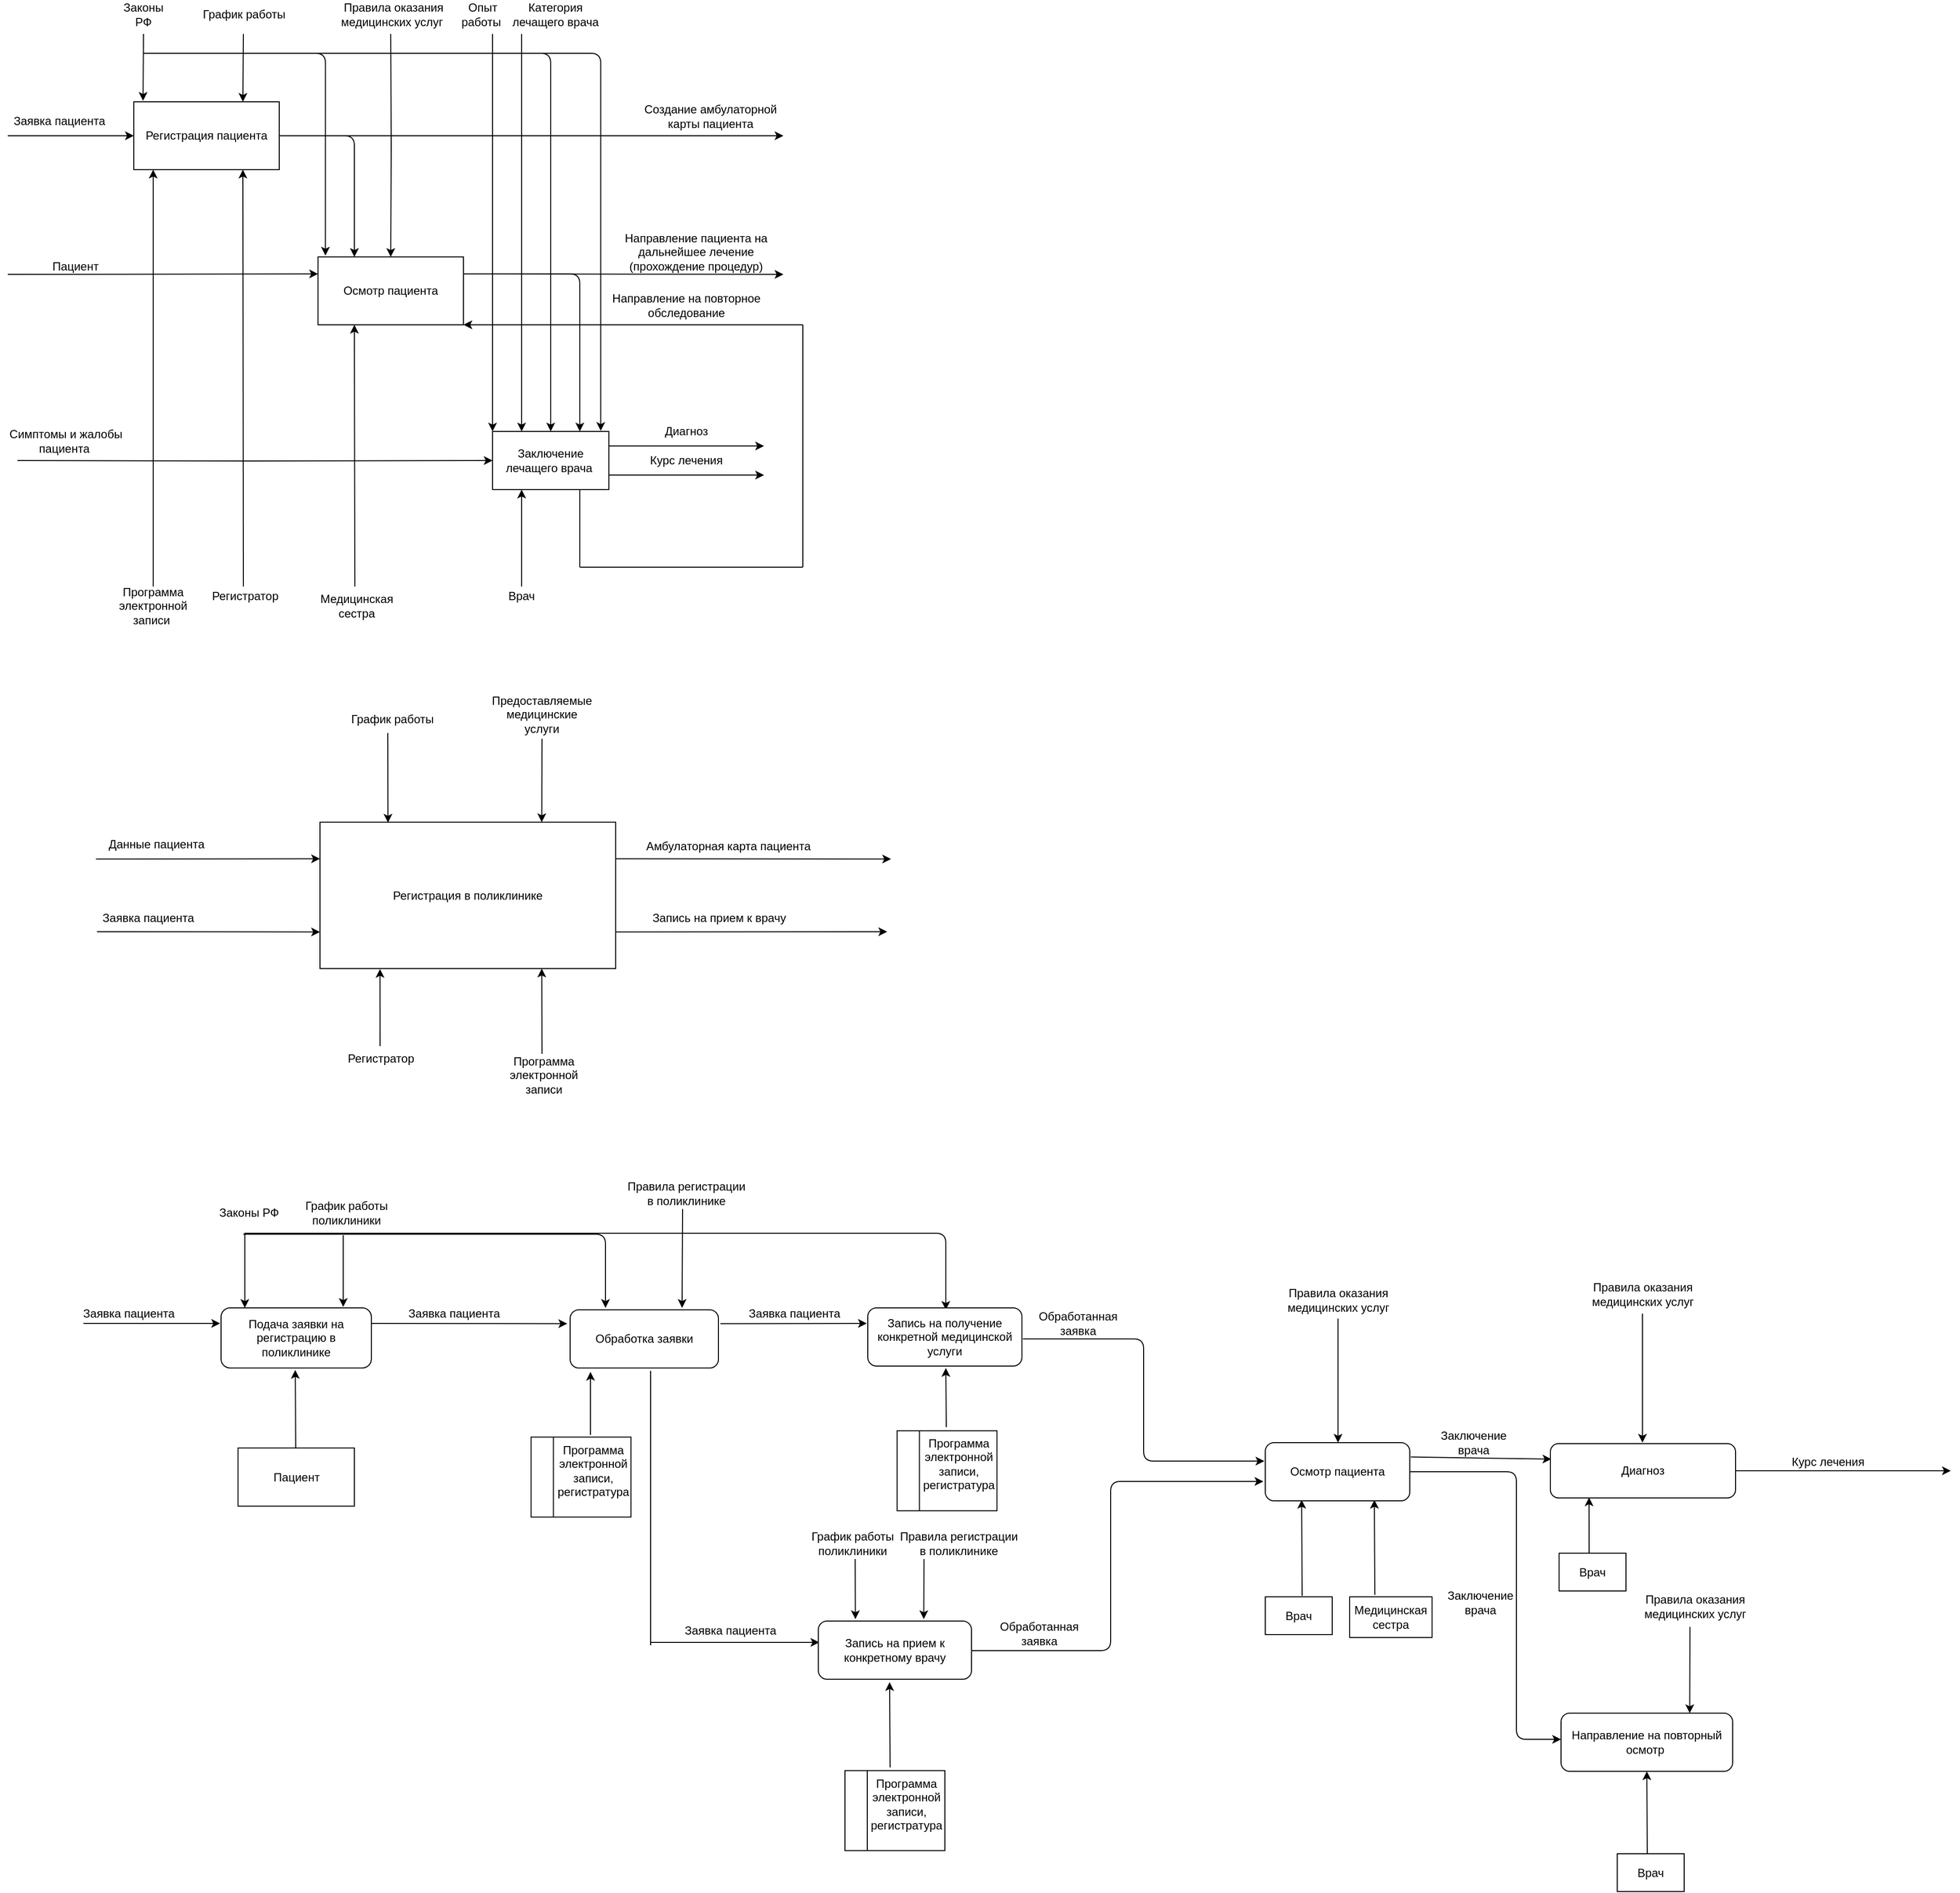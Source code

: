 <mxfile version="12.7.4" type="device"><diagram id="99GcXtYl5p33mzCGB4pM" name="Page-1"><mxGraphModel dx="1422" dy="718" grid="0" gridSize="10" guides="1" tooltips="1" connect="1" arrows="1" fold="1" page="1" pageScale="1" pageWidth="827" pageHeight="1169" math="0" shadow="0"><root><mxCell id="0"/><mxCell id="1" parent="0"/><mxCell id="1hKpY_Df6-XJAIS0jqeF-62" value="" style="edgeStyle=orthogonalEdgeStyle;rounded=0;orthogonalLoop=1;jettySize=auto;html=1;" edge="1" parent="1" target="1hKpY_Df6-XJAIS0jqeF-1"><mxGeometry relative="1" as="geometry"><mxPoint x="170" y="630" as="sourcePoint"/><Array as="points"><mxPoint x="170" y="240"/><mxPoint x="170" y="240"/></Array></mxGeometry></mxCell><mxCell id="1hKpY_Df6-XJAIS0jqeF-1" value="Регистрация пациента" style="rounded=0;whiteSpace=wrap;html=1;" vertex="1" parent="1"><mxGeometry x="150" y="130" width="150" height="70" as="geometry"/></mxCell><mxCell id="1hKpY_Df6-XJAIS0jqeF-6" value="Заявка пациента&amp;nbsp;" style="text;html=1;strokeColor=none;fillColor=none;align=center;verticalAlign=middle;whiteSpace=wrap;rounded=0;" vertex="1" parent="1"><mxGeometry x="20" y="140" width="110" height="20" as="geometry"/></mxCell><mxCell id="1hKpY_Df6-XJAIS0jqeF-9" value="" style="endArrow=classic;html=1;" edge="1" parent="1"><mxGeometry width="50" height="50" relative="1" as="geometry"><mxPoint x="160" y="60" as="sourcePoint"/><mxPoint x="159.5" y="129" as="targetPoint"/></mxGeometry></mxCell><mxCell id="1hKpY_Df6-XJAIS0jqeF-10" value="График работы&amp;nbsp;" style="text;html=1;strokeColor=none;fillColor=none;align=center;verticalAlign=middle;whiteSpace=wrap;rounded=0;" vertex="1" parent="1"><mxGeometry x="197.5" y="25" width="135" height="30" as="geometry"/></mxCell><mxCell id="1hKpY_Df6-XJAIS0jqeF-11" value="" style="endArrow=classic;html=1;entryX=0.75;entryY=1;entryDx=0;entryDy=0;" edge="1" parent="1" target="1hKpY_Df6-XJAIS0jqeF-1"><mxGeometry width="50" height="50" relative="1" as="geometry"><mxPoint x="263" y="630" as="sourcePoint"/><mxPoint x="250" y="240" as="targetPoint"/></mxGeometry></mxCell><mxCell id="1hKpY_Df6-XJAIS0jqeF-12" value="Регистратор" style="text;html=1;strokeColor=none;fillColor=none;align=center;verticalAlign=middle;whiteSpace=wrap;rounded=0;" vertex="1" parent="1"><mxGeometry x="245" y="630" width="40" height="20" as="geometry"/></mxCell><mxCell id="1hKpY_Df6-XJAIS0jqeF-15" value="" style="endArrow=classic;html=1;entryX=0;entryY=0.5;entryDx=0;entryDy=0;" edge="1" parent="1" target="1hKpY_Df6-XJAIS0jqeF-1"><mxGeometry width="50" height="50" relative="1" as="geometry"><mxPoint x="20" y="165" as="sourcePoint"/><mxPoint x="110" y="170" as="targetPoint"/></mxGeometry></mxCell><mxCell id="1hKpY_Df6-XJAIS0jqeF-65" value="" style="edgeStyle=orthogonalEdgeStyle;rounded=0;orthogonalLoop=1;jettySize=auto;html=1;" edge="1" parent="1" target="1hKpY_Df6-XJAIS0jqeF-16"><mxGeometry relative="1" as="geometry"><mxPoint x="415" y="60" as="sourcePoint"/></mxGeometry></mxCell><mxCell id="1hKpY_Df6-XJAIS0jqeF-16" value="Осмотр пациента" style="rounded=0;whiteSpace=wrap;html=1;" vertex="1" parent="1"><mxGeometry x="340" y="290" width="150" height="70" as="geometry"/></mxCell><mxCell id="1hKpY_Df6-XJAIS0jqeF-23" value="" style="endArrow=classic;html=1;exitX=1;exitY=0.5;exitDx=0;exitDy=0;" edge="1" parent="1" source="1hKpY_Df6-XJAIS0jqeF-1"><mxGeometry width="50" height="50" relative="1" as="geometry"><mxPoint x="380" y="200" as="sourcePoint"/><mxPoint x="820" y="165" as="targetPoint"/></mxGeometry></mxCell><mxCell id="1hKpY_Df6-XJAIS0jqeF-30" value="" style="edgeStyle=segmentEdgeStyle;endArrow=classic;html=1;exitX=1;exitY=0.5;exitDx=0;exitDy=0;entryX=0.25;entryY=0;entryDx=0;entryDy=0;" edge="1" parent="1" source="1hKpY_Df6-XJAIS0jqeF-1" target="1hKpY_Df6-XJAIS0jqeF-16"><mxGeometry width="50" height="50" relative="1" as="geometry"><mxPoint x="380" y="230" as="sourcePoint"/><mxPoint x="430" y="180" as="targetPoint"/></mxGeometry></mxCell><mxCell id="1hKpY_Df6-XJAIS0jqeF-33" value="" style="endArrow=classic;html=1;entryX=0;entryY=0.25;entryDx=0;entryDy=0;" edge="1" parent="1" target="1hKpY_Df6-XJAIS0jqeF-16"><mxGeometry width="50" height="50" relative="1" as="geometry"><mxPoint x="20" y="308" as="sourcePoint"/><mxPoint x="250" y="310" as="targetPoint"/></mxGeometry></mxCell><mxCell id="1hKpY_Df6-XJAIS0jqeF-34" value="Пациент" style="text;html=1;strokeColor=none;fillColor=none;align=center;verticalAlign=middle;whiteSpace=wrap;rounded=0;" vertex="1" parent="1"><mxGeometry x="30" y="290" width="120" height="20" as="geometry"/></mxCell><mxCell id="1hKpY_Df6-XJAIS0jqeF-38" style="edgeStyle=orthogonalEdgeStyle;rounded=0;orthogonalLoop=1;jettySize=auto;html=1;exitX=0.5;exitY=1;exitDx=0;exitDy=0;" edge="1" parent="1" source="1hKpY_Df6-XJAIS0jqeF-34" target="1hKpY_Df6-XJAIS0jqeF-34"><mxGeometry relative="1" as="geometry"/></mxCell><mxCell id="1hKpY_Df6-XJAIS0jqeF-39" value="" style="endArrow=classic;html=1;entryX=0.25;entryY=1;entryDx=0;entryDy=0;" edge="1" parent="1" target="1hKpY_Df6-XJAIS0jqeF-16"><mxGeometry width="50" height="50" relative="1" as="geometry"><mxPoint x="378" y="630" as="sourcePoint"/><mxPoint x="420" y="420" as="targetPoint"/></mxGeometry></mxCell><mxCell id="1hKpY_Df6-XJAIS0jqeF-40" value="Медицинская сестра" style="text;html=1;strokeColor=none;fillColor=none;align=center;verticalAlign=middle;whiteSpace=wrap;rounded=0;" vertex="1" parent="1"><mxGeometry x="360" y="640" width="40" height="20" as="geometry"/></mxCell><mxCell id="1hKpY_Df6-XJAIS0jqeF-41" value="Создание амбулаторной карты пациента" style="text;html=1;strokeColor=none;fillColor=none;align=center;verticalAlign=middle;whiteSpace=wrap;rounded=0;" vertex="1" parent="1"><mxGeometry x="675" y="130" width="140" height="30" as="geometry"/></mxCell><mxCell id="1hKpY_Df6-XJAIS0jqeF-42" value="" style="endArrow=classic;html=1;exitX=1;exitY=0.25;exitDx=0;exitDy=0;" edge="1" parent="1" source="1hKpY_Df6-XJAIS0jqeF-16"><mxGeometry width="50" height="50" relative="1" as="geometry"><mxPoint x="550" y="340" as="sourcePoint"/><mxPoint x="820" y="308" as="targetPoint"/></mxGeometry></mxCell><mxCell id="1hKpY_Df6-XJAIS0jqeF-44" value="Направление пациента на дальнейшее лечение (прохождение процедур)" style="text;html=1;strokeColor=none;fillColor=none;align=center;verticalAlign=middle;whiteSpace=wrap;rounded=0;" vertex="1" parent="1"><mxGeometry x="650" y="260" width="160" height="50" as="geometry"/></mxCell><mxCell id="1hKpY_Df6-XJAIS0jqeF-45" value="" style="edgeStyle=segmentEdgeStyle;endArrow=classic;html=1;exitX=1;exitY=0.25;exitDx=0;exitDy=0;entryX=0.75;entryY=0;entryDx=0;entryDy=0;" edge="1" parent="1" source="1hKpY_Df6-XJAIS0jqeF-16" target="1hKpY_Df6-XJAIS0jqeF-46"><mxGeometry width="50" height="50" relative="1" as="geometry"><mxPoint x="520" y="430" as="sourcePoint"/><mxPoint x="580" y="470" as="targetPoint"/></mxGeometry></mxCell><mxCell id="1hKpY_Df6-XJAIS0jqeF-52" value="" style="edgeStyle=orthogonalEdgeStyle;rounded=0;orthogonalLoop=1;jettySize=auto;html=1;" edge="1" parent="1" target="1hKpY_Df6-XJAIS0jqeF-46"><mxGeometry relative="1" as="geometry"><mxPoint x="30" y="500" as="sourcePoint"/></mxGeometry></mxCell><mxCell id="1hKpY_Df6-XJAIS0jqeF-46" value="Заключение лечащего врача&amp;nbsp;" style="rounded=0;whiteSpace=wrap;html=1;" vertex="1" parent="1"><mxGeometry x="520" y="470" width="120" height="60" as="geometry"/></mxCell><mxCell id="1hKpY_Df6-XJAIS0jqeF-47" value="" style="endArrow=classic;html=1;exitX=1;exitY=0.25;exitDx=0;exitDy=0;" edge="1" parent="1" source="1hKpY_Df6-XJAIS0jqeF-46"><mxGeometry width="50" height="50" relative="1" as="geometry"><mxPoint x="680" y="510" as="sourcePoint"/><mxPoint x="800" y="485" as="targetPoint"/></mxGeometry></mxCell><mxCell id="1hKpY_Df6-XJAIS0jqeF-48" value="Диагноз" style="text;html=1;strokeColor=none;fillColor=none;align=center;verticalAlign=middle;whiteSpace=wrap;rounded=0;" vertex="1" parent="1"><mxGeometry x="640" y="460" width="160" height="20" as="geometry"/></mxCell><mxCell id="1hKpY_Df6-XJAIS0jqeF-54" value="Симптомы и жалобы пациента&amp;nbsp;" style="text;html=1;strokeColor=none;fillColor=none;align=center;verticalAlign=middle;whiteSpace=wrap;rounded=0;" vertex="1" parent="1"><mxGeometry x="20" y="470" width="120" height="20" as="geometry"/></mxCell><mxCell id="1hKpY_Df6-XJAIS0jqeF-55" value="" style="endArrow=classic;html=1;entryX=0.25;entryY=1;entryDx=0;entryDy=0;" edge="1" parent="1" target="1hKpY_Df6-XJAIS0jqeF-46"><mxGeometry width="50" height="50" relative="1" as="geometry"><mxPoint x="550" y="630" as="sourcePoint"/><mxPoint x="550" y="580" as="targetPoint"/></mxGeometry></mxCell><mxCell id="1hKpY_Df6-XJAIS0jqeF-56" value="Врач" style="text;html=1;strokeColor=none;fillColor=none;align=center;verticalAlign=middle;whiteSpace=wrap;rounded=0;" vertex="1" parent="1"><mxGeometry x="530" y="630" width="40" height="20" as="geometry"/></mxCell><mxCell id="1hKpY_Df6-XJAIS0jqeF-57" style="edgeStyle=orthogonalEdgeStyle;rounded=0;orthogonalLoop=1;jettySize=auto;html=1;exitX=0.5;exitY=1;exitDx=0;exitDy=0;" edge="1" parent="1" source="1hKpY_Df6-XJAIS0jqeF-56" target="1hKpY_Df6-XJAIS0jqeF-56"><mxGeometry relative="1" as="geometry"/></mxCell><mxCell id="1hKpY_Df6-XJAIS0jqeF-59" value="" style="endArrow=classic;html=1;exitX=1;exitY=0.75;exitDx=0;exitDy=0;" edge="1" parent="1" source="1hKpY_Df6-XJAIS0jqeF-46"><mxGeometry width="50" height="50" relative="1" as="geometry"><mxPoint x="690" y="560" as="sourcePoint"/><mxPoint x="800" y="515" as="targetPoint"/></mxGeometry></mxCell><mxCell id="1hKpY_Df6-XJAIS0jqeF-60" value="Курс лечения" style="text;html=1;strokeColor=none;fillColor=none;align=center;verticalAlign=middle;whiteSpace=wrap;rounded=0;" vertex="1" parent="1"><mxGeometry x="675" y="490" width="90" height="20" as="geometry"/></mxCell><mxCell id="1hKpY_Df6-XJAIS0jqeF-63" value="Программа электронной записи&amp;nbsp;" style="text;html=1;strokeColor=none;fillColor=none;align=center;verticalAlign=middle;whiteSpace=wrap;rounded=0;" vertex="1" parent="1"><mxGeometry x="150" y="640" width="40" height="20" as="geometry"/></mxCell><mxCell id="1hKpY_Df6-XJAIS0jqeF-66" value="" style="edgeStyle=segmentEdgeStyle;endArrow=classic;html=1;entryX=0.051;entryY=-0.02;entryDx=0;entryDy=0;entryPerimeter=0;" edge="1" parent="1" target="1hKpY_Df6-XJAIS0jqeF-16"><mxGeometry width="50" height="50" relative="1" as="geometry"><mxPoint x="280" y="80" as="sourcePoint"/><mxPoint x="352" y="288" as="targetPoint"/></mxGeometry></mxCell><mxCell id="1hKpY_Df6-XJAIS0jqeF-69" value="Законы РФ" style="text;html=1;strokeColor=none;fillColor=none;align=center;verticalAlign=middle;whiteSpace=wrap;rounded=0;" vertex="1" parent="1"><mxGeometry x="140" y="30" width="40" height="20" as="geometry"/></mxCell><mxCell id="1hKpY_Df6-XJAIS0jqeF-75" value="" style="endArrow=none;html=1;exitX=0.75;exitY=1;exitDx=0;exitDy=0;" edge="1" parent="1" source="1hKpY_Df6-XJAIS0jqeF-46"><mxGeometry width="50" height="50" relative="1" as="geometry"><mxPoint x="680" y="670" as="sourcePoint"/><mxPoint x="610" y="610" as="targetPoint"/></mxGeometry></mxCell><mxCell id="1hKpY_Df6-XJAIS0jqeF-76" value="" style="endArrow=none;html=1;" edge="1" parent="1"><mxGeometry width="50" height="50" relative="1" as="geometry"><mxPoint x="610" y="610" as="sourcePoint"/><mxPoint x="840" y="610" as="targetPoint"/></mxGeometry></mxCell><mxCell id="1hKpY_Df6-XJAIS0jqeF-77" value="" style="endArrow=none;html=1;" edge="1" parent="1"><mxGeometry width="50" height="50" relative="1" as="geometry"><mxPoint x="840" y="610" as="sourcePoint"/><mxPoint x="840" y="360" as="targetPoint"/></mxGeometry></mxCell><mxCell id="1hKpY_Df6-XJAIS0jqeF-78" value="" style="endArrow=classic;html=1;entryX=1;entryY=1;entryDx=0;entryDy=0;" edge="1" parent="1" target="1hKpY_Df6-XJAIS0jqeF-16"><mxGeometry width="50" height="50" relative="1" as="geometry"><mxPoint x="840" y="360" as="sourcePoint"/><mxPoint x="580" y="350" as="targetPoint"/></mxGeometry></mxCell><mxCell id="1hKpY_Df6-XJAIS0jqeF-79" value="Направление на повторное обследование&lt;br&gt;" style="text;html=1;strokeColor=none;fillColor=none;align=center;verticalAlign=middle;whiteSpace=wrap;rounded=0;" vertex="1" parent="1"><mxGeometry x="630" y="330" width="180" height="20" as="geometry"/></mxCell><mxCell id="1hKpY_Df6-XJAIS0jqeF-80" value="" style="edgeStyle=segmentEdgeStyle;endArrow=classic;html=1;entryX=0.93;entryY=-0.01;entryDx=0;entryDy=0;entryPerimeter=0;" edge="1" parent="1" target="1hKpY_Df6-XJAIS0jqeF-46"><mxGeometry width="50" height="50" relative="1" as="geometry"><mxPoint x="240" y="80" as="sourcePoint"/><mxPoint x="560" y="80" as="targetPoint"/></mxGeometry></mxCell><mxCell id="1hKpY_Df6-XJAIS0jqeF-81" value="" style="edgeStyle=segmentEdgeStyle;endArrow=classic;html=1;entryX=0.5;entryY=0;entryDx=0;entryDy=0;" edge="1" parent="1" target="1hKpY_Df6-XJAIS0jqeF-46"><mxGeometry width="50" height="50" relative="1" as="geometry"><mxPoint x="160" y="80" as="sourcePoint"/><mxPoint x="320" y="70" as="targetPoint"/></mxGeometry></mxCell><mxCell id="1hKpY_Df6-XJAIS0jqeF-82" value="" style="endArrow=classic;html=1;entryX=0.75;entryY=0;entryDx=0;entryDy=0;" edge="1" parent="1" target="1hKpY_Df6-XJAIS0jqeF-1"><mxGeometry width="50" height="50" relative="1" as="geometry"><mxPoint x="263" y="60" as="sourcePoint"/><mxPoint x="270" y="70" as="targetPoint"/></mxGeometry></mxCell><mxCell id="1hKpY_Df6-XJAIS0jqeF-83" value="Правила оказания медицинских услуг&amp;nbsp;" style="text;html=1;strokeColor=none;fillColor=none;align=center;verticalAlign=middle;whiteSpace=wrap;rounded=0;" vertex="1" parent="1"><mxGeometry x="340" y="30" width="156" height="20" as="geometry"/></mxCell><mxCell id="1hKpY_Df6-XJAIS0jqeF-84" value="" style="endArrow=classic;html=1;entryX=0;entryY=0;entryDx=0;entryDy=0;" edge="1" parent="1" target="1hKpY_Df6-XJAIS0jqeF-46"><mxGeometry width="50" height="50" relative="1" as="geometry"><mxPoint x="520" y="60" as="sourcePoint"/><mxPoint x="550" y="230" as="targetPoint"/></mxGeometry></mxCell><mxCell id="1hKpY_Df6-XJAIS0jqeF-85" value="Опыт работы&amp;nbsp;" style="text;html=1;strokeColor=none;fillColor=none;align=center;verticalAlign=middle;whiteSpace=wrap;rounded=0;" vertex="1" parent="1"><mxGeometry x="490" y="30" width="40" height="20" as="geometry"/></mxCell><mxCell id="1hKpY_Df6-XJAIS0jqeF-86" value="" style="endArrow=classic;html=1;entryX=0.25;entryY=0;entryDx=0;entryDy=0;" edge="1" parent="1" target="1hKpY_Df6-XJAIS0jqeF-46"><mxGeometry width="50" height="50" relative="1" as="geometry"><mxPoint x="550" y="60" as="sourcePoint"/><mxPoint x="590" y="130" as="targetPoint"/></mxGeometry></mxCell><mxCell id="1hKpY_Df6-XJAIS0jqeF-87" value="Категория лечащего врача" style="text;html=1;strokeColor=none;fillColor=none;align=center;verticalAlign=middle;whiteSpace=wrap;rounded=0;" vertex="1" parent="1"><mxGeometry x="530" y="30" width="110" height="20" as="geometry"/></mxCell><mxCell id="1hKpY_Df6-XJAIS0jqeF-88" value="Регистрация в поликлинике" style="rounded=0;whiteSpace=wrap;html=1;" vertex="1" parent="1"><mxGeometry x="342" y="873" width="305" height="151" as="geometry"/></mxCell><mxCell id="1hKpY_Df6-XJAIS0jqeF-89" value="" style="endArrow=classic;html=1;entryX=0;entryY=0.25;entryDx=0;entryDy=0;" edge="1" parent="1" target="1hKpY_Df6-XJAIS0jqeF-88"><mxGeometry width="50" height="50" relative="1" as="geometry"><mxPoint x="111" y="911" as="sourcePoint"/><mxPoint x="223" y="888" as="targetPoint"/></mxGeometry></mxCell><mxCell id="1hKpY_Df6-XJAIS0jqeF-90" value="Данные пациента" style="text;html=1;strokeColor=none;fillColor=none;align=center;verticalAlign=middle;whiteSpace=wrap;rounded=0;" vertex="1" parent="1"><mxGeometry x="118" y="886" width="111" height="20" as="geometry"/></mxCell><mxCell id="1hKpY_Df6-XJAIS0jqeF-91" value="" style="endArrow=classic;html=1;entryX=0;entryY=0.75;entryDx=0;entryDy=0;" edge="1" parent="1" target="1hKpY_Df6-XJAIS0jqeF-88"><mxGeometry width="50" height="50" relative="1" as="geometry"><mxPoint x="112" y="986" as="sourcePoint"/><mxPoint x="269" y="992" as="targetPoint"/></mxGeometry></mxCell><mxCell id="1hKpY_Df6-XJAIS0jqeF-92" value="Заявка пациента" style="text;html=1;strokeColor=none;fillColor=none;align=center;verticalAlign=middle;whiteSpace=wrap;rounded=0;" vertex="1" parent="1"><mxGeometry x="109" y="962" width="112" height="20" as="geometry"/></mxCell><mxCell id="1hKpY_Df6-XJAIS0jqeF-93" value="" style="endArrow=classic;html=1;entryX=0.203;entryY=1.003;entryDx=0;entryDy=0;entryPerimeter=0;" edge="1" parent="1" target="1hKpY_Df6-XJAIS0jqeF-88"><mxGeometry width="50" height="50" relative="1" as="geometry"><mxPoint x="404" y="1104" as="sourcePoint"/><mxPoint x="419" y="1054" as="targetPoint"/></mxGeometry></mxCell><mxCell id="1hKpY_Df6-XJAIS0jqeF-94" value="Регистратор" style="text;html=1;strokeColor=none;fillColor=none;align=center;verticalAlign=middle;whiteSpace=wrap;rounded=0;" vertex="1" parent="1"><mxGeometry x="385" y="1107" width="40" height="20" as="geometry"/></mxCell><mxCell id="1hKpY_Df6-XJAIS0jqeF-95" value="" style="endArrow=classic;html=1;entryX=0.75;entryY=1;entryDx=0;entryDy=0;" edge="1" parent="1" target="1hKpY_Df6-XJAIS0jqeF-88"><mxGeometry width="50" height="50" relative="1" as="geometry"><mxPoint x="571" y="1112" as="sourcePoint"/><mxPoint x="581" y="1090" as="targetPoint"/></mxGeometry></mxCell><mxCell id="1hKpY_Df6-XJAIS0jqeF-96" value="Программа электронной записи" style="text;html=1;strokeColor=none;fillColor=none;align=center;verticalAlign=middle;whiteSpace=wrap;rounded=0;" vertex="1" parent="1"><mxGeometry x="553" y="1124" width="40" height="20" as="geometry"/></mxCell><mxCell id="1hKpY_Df6-XJAIS0jqeF-97" value="" style="endArrow=classic;html=1;entryX=0.23;entryY=0.003;entryDx=0;entryDy=0;entryPerimeter=0;" edge="1" parent="1" target="1hKpY_Df6-XJAIS0jqeF-88"><mxGeometry width="50" height="50" relative="1" as="geometry"><mxPoint x="412" y="781" as="sourcePoint"/><mxPoint x="448" y="747" as="targetPoint"/></mxGeometry></mxCell><mxCell id="1hKpY_Df6-XJAIS0jqeF-99" value="График работы&amp;nbsp;" style="text;html=1;strokeColor=none;fillColor=none;align=center;verticalAlign=middle;whiteSpace=wrap;rounded=0;" vertex="1" parent="1"><mxGeometry x="350.5" y="752" width="135" height="30" as="geometry"/></mxCell><mxCell id="1hKpY_Df6-XJAIS0jqeF-100" value="" style="endArrow=classic;html=1;entryX=0.75;entryY=0;entryDx=0;entryDy=0;" edge="1" parent="1" target="1hKpY_Df6-XJAIS0jqeF-88"><mxGeometry width="50" height="50" relative="1" as="geometry"><mxPoint x="571" y="787" as="sourcePoint"/><mxPoint x="604" y="783" as="targetPoint"/></mxGeometry></mxCell><mxCell id="1hKpY_Df6-XJAIS0jqeF-101" value="Предоставляемые медицинские услуги" style="text;html=1;strokeColor=none;fillColor=none;align=center;verticalAlign=middle;whiteSpace=wrap;rounded=0;" vertex="1" parent="1"><mxGeometry x="551" y="752" width="40" height="20" as="geometry"/></mxCell><mxCell id="1hKpY_Df6-XJAIS0jqeF-104" value="" style="endArrow=classic;html=1;exitX=1;exitY=0.25;exitDx=0;exitDy=0;" edge="1" parent="1" source="1hKpY_Df6-XJAIS0jqeF-88"><mxGeometry width="50" height="50" relative="1" as="geometry"><mxPoint x="789" y="900" as="sourcePoint"/><mxPoint x="931" y="911" as="targetPoint"/></mxGeometry></mxCell><mxCell id="1hKpY_Df6-XJAIS0jqeF-105" value="Амбулаторная карта пациента&amp;nbsp;" style="text;html=1;strokeColor=none;fillColor=none;align=center;verticalAlign=middle;whiteSpace=wrap;rounded=0;" vertex="1" parent="1"><mxGeometry x="659" y="888" width="212" height="20" as="geometry"/></mxCell><mxCell id="1hKpY_Df6-XJAIS0jqeF-106" value="" style="endArrow=classic;html=1;exitX=1;exitY=0.75;exitDx=0;exitDy=0;" edge="1" parent="1" source="1hKpY_Df6-XJAIS0jqeF-88"><mxGeometry width="50" height="50" relative="1" as="geometry"><mxPoint x="761" y="985" as="sourcePoint"/><mxPoint x="927" y="986" as="targetPoint"/></mxGeometry></mxCell><mxCell id="1hKpY_Df6-XJAIS0jqeF-107" value="Запись на прием к врачу&amp;nbsp;" style="text;html=1;strokeColor=none;fillColor=none;align=center;verticalAlign=middle;whiteSpace=wrap;rounded=0;" vertex="1" parent="1"><mxGeometry x="644" y="962" width="223" height="20" as="geometry"/></mxCell><mxCell id="1hKpY_Df6-XJAIS0jqeF-110" value="" style="endArrow=classic;html=1;entryX=0;entryY=0.25;entryDx=0;entryDy=0;" edge="1" parent="1"><mxGeometry width="50" height="50" relative="1" as="geometry"><mxPoint x="98" y="1390" as="sourcePoint"/><mxPoint x="239" y="1390" as="targetPoint"/></mxGeometry></mxCell><mxCell id="1hKpY_Df6-XJAIS0jqeF-111" value="Заявка пациента" style="text;html=1;strokeColor=none;fillColor=none;align=center;verticalAlign=middle;whiteSpace=wrap;rounded=0;" vertex="1" parent="1"><mxGeometry x="95" y="1370" width="100" height="20" as="geometry"/></mxCell><mxCell id="1hKpY_Df6-XJAIS0jqeF-112" value="" style="endArrow=classic;html=1;entryX=0.5;entryY=1;entryDx=0;entryDy=0;" edge="1" parent="1"><mxGeometry width="50" height="50" relative="1" as="geometry"><mxPoint x="317" y="1522" as="sourcePoint"/><mxPoint x="316.5" y="1438" as="targetPoint"/></mxGeometry></mxCell><mxCell id="1hKpY_Df6-XJAIS0jqeF-114" value="" style="endArrow=classic;html=1;" edge="1" parent="1"><mxGeometry width="50" height="50" relative="1" as="geometry"><mxPoint x="264.5" y="1298" as="sourcePoint"/><mxPoint x="264.5" y="1374" as="targetPoint"/></mxGeometry></mxCell><mxCell id="1hKpY_Df6-XJAIS0jqeF-115" value="Законы РФ" style="text;html=1;strokeColor=none;fillColor=none;align=center;verticalAlign=middle;whiteSpace=wrap;rounded=0;" vertex="1" parent="1"><mxGeometry x="235" y="1266" width="68" height="20" as="geometry"/></mxCell><mxCell id="1hKpY_Df6-XJAIS0jqeF-116" value="" style="endArrow=classic;html=1;" edge="1" parent="1"><mxGeometry width="50" height="50" relative="1" as="geometry"><mxPoint x="366" y="1299" as="sourcePoint"/><mxPoint x="366" y="1373" as="targetPoint"/></mxGeometry></mxCell><mxCell id="1hKpY_Df6-XJAIS0jqeF-117" value="График работы поликлиники" style="text;html=1;strokeColor=none;fillColor=none;align=center;verticalAlign=middle;whiteSpace=wrap;rounded=0;" vertex="1" parent="1"><mxGeometry x="308" y="1266" width="123" height="20" as="geometry"/></mxCell><mxCell id="1hKpY_Df6-XJAIS0jqeF-120" value="" style="endArrow=classic;html=1;entryX=0;entryY=0.25;entryDx=0;entryDy=0;exitX=1;exitY=0.25;exitDx=0;exitDy=0;" edge="1" parent="1"><mxGeometry width="50" height="50" relative="1" as="geometry"><mxPoint x="394" y="1390" as="sourcePoint"/><mxPoint x="597" y="1390.25" as="targetPoint"/></mxGeometry></mxCell><mxCell id="1hKpY_Df6-XJAIS0jqeF-122" value="" style="edgeStyle=segmentEdgeStyle;endArrow=classic;html=1;entryX=0.25;entryY=0;entryDx=0;entryDy=0;" edge="1" parent="1"><mxGeometry width="50" height="50" relative="1" as="geometry"><mxPoint x="263" y="1298" as="sourcePoint"/><mxPoint x="636.5" y="1374" as="targetPoint"/></mxGeometry></mxCell><mxCell id="1hKpY_Df6-XJAIS0jqeF-127" value="" style="endArrow=classic;html=1;entryX=0.75;entryY=0;entryDx=0;entryDy=0;" edge="1" parent="1"><mxGeometry width="50" height="50" relative="1" as="geometry"><mxPoint x="716" y="1272" as="sourcePoint"/><mxPoint x="715.5" y="1374" as="targetPoint"/></mxGeometry></mxCell><mxCell id="1hKpY_Df6-XJAIS0jqeF-128" value="Правила регистрации в поликлинике" style="text;html=1;strokeColor=none;fillColor=none;align=center;verticalAlign=middle;whiteSpace=wrap;rounded=0;" vertex="1" parent="1"><mxGeometry x="657" y="1246" width="126" height="20" as="geometry"/></mxCell><mxCell id="1hKpY_Df6-XJAIS0jqeF-129" value="Заявка пациента" style="text;html=1;strokeColor=none;fillColor=none;align=center;verticalAlign=middle;whiteSpace=wrap;rounded=0;" vertex="1" parent="1"><mxGeometry x="414" y="1370" width="133" height="20" as="geometry"/></mxCell><mxCell id="1hKpY_Df6-XJAIS0jqeF-130" value="" style="endArrow=classic;html=1;exitX=1;exitY=0.25;exitDx=0;exitDy=0;" edge="1" parent="1"><mxGeometry width="50" height="50" relative="1" as="geometry"><mxPoint x="755" y="1390.25" as="sourcePoint"/><mxPoint x="906" y="1390" as="targetPoint"/></mxGeometry></mxCell><mxCell id="1hKpY_Df6-XJAIS0jqeF-131" value="Заявка пациента" style="text;html=1;strokeColor=none;fillColor=none;align=center;verticalAlign=middle;whiteSpace=wrap;rounded=0;" vertex="1" parent="1"><mxGeometry x="765" y="1370" width="133" height="20" as="geometry"/></mxCell><mxCell id="1hKpY_Df6-XJAIS0jqeF-138" value="" style="endArrow=classic;html=1;entryX=0.5;entryY=1;entryDx=0;entryDy=0;" edge="1" parent="1"><mxGeometry width="50" height="50" relative="1" as="geometry"><mxPoint x="988" y="1497" as="sourcePoint"/><mxPoint x="987.5" y="1436" as="targetPoint"/></mxGeometry></mxCell><mxCell id="1hKpY_Df6-XJAIS0jqeF-143" value="" style="endArrow=classic;html=1;entryX=0.152;entryY=1.015;entryDx=0;entryDy=0;entryPerimeter=0;" edge="1" parent="1"><mxGeometry width="50" height="50" relative="1" as="geometry"><mxPoint x="621" y="1505" as="sourcePoint"/><mxPoint x="621.016" y="1439.975" as="targetPoint"/></mxGeometry></mxCell><mxCell id="1hKpY_Df6-XJAIS0jqeF-145" value="" style="edgeStyle=segmentEdgeStyle;endArrow=classic;html=1;entryX=0.5;entryY=0;entryDx=0;entryDy=0;" edge="1" parent="1"><mxGeometry width="50" height="50" relative="1" as="geometry"><mxPoint x="264" y="1297" as="sourcePoint"/><mxPoint x="987.5" y="1376" as="targetPoint"/></mxGeometry></mxCell><mxCell id="1hKpY_Df6-XJAIS0jqeF-147" value="Заявка пациента" style="text;html=1;strokeColor=none;fillColor=none;align=center;verticalAlign=middle;whiteSpace=wrap;rounded=0;" vertex="1" parent="1"><mxGeometry x="698.5" y="1697" width="133" height="20" as="geometry"/></mxCell><mxCell id="1hKpY_Df6-XJAIS0jqeF-148" value="" style="endArrow=classic;html=1;entryX=0.5;entryY=1;entryDx=0;entryDy=0;" edge="1" parent="1"><mxGeometry width="50" height="50" relative="1" as="geometry"><mxPoint x="930" y="1848" as="sourcePoint"/><mxPoint x="929.5" y="1760" as="targetPoint"/></mxGeometry></mxCell><mxCell id="1hKpY_Df6-XJAIS0jqeF-156" value="" style="endArrow=classic;html=1;entryX=0.25;entryY=0;entryDx=0;entryDy=0;" edge="1" parent="1"><mxGeometry width="50" height="50" relative="1" as="geometry"><mxPoint x="894" y="1633" as="sourcePoint"/><mxPoint x="894.25" y="1695" as="targetPoint"/></mxGeometry></mxCell><mxCell id="1hKpY_Df6-XJAIS0jqeF-163" value="" style="endArrow=none;html=1;" edge="1" parent="1"><mxGeometry width="50" height="50" relative="1" as="geometry"><mxPoint x="683" y="1439" as="sourcePoint"/><mxPoint x="683" y="1722" as="targetPoint"/></mxGeometry></mxCell><mxCell id="1hKpY_Df6-XJAIS0jqeF-168" value="" style="endArrow=classic;html=1;" edge="1" parent="1"><mxGeometry width="50" height="50" relative="1" as="geometry"><mxPoint x="683" y="1719" as="sourcePoint"/><mxPoint x="857" y="1719" as="targetPoint"/></mxGeometry></mxCell><mxCell id="1hKpY_Df6-XJAIS0jqeF-172" value="График работы поликлиники" style="text;html=1;strokeColor=none;fillColor=none;align=center;verticalAlign=middle;whiteSpace=wrap;rounded=0;" vertex="1" parent="1"><mxGeometry x="830" y="1607" width="123" height="20" as="geometry"/></mxCell><mxCell id="1hKpY_Df6-XJAIS0jqeF-173" value="" style="endArrow=classic;html=1;entryX=0.75;entryY=0;entryDx=0;entryDy=0;" edge="1" parent="1"><mxGeometry width="50" height="50" relative="1" as="geometry"><mxPoint x="965" y="1633" as="sourcePoint"/><mxPoint x="964.75" y="1695" as="targetPoint"/></mxGeometry></mxCell><mxCell id="1hKpY_Df6-XJAIS0jqeF-176" value="Правила регистрации в поликлинике" style="text;html=1;strokeColor=none;fillColor=none;align=center;verticalAlign=middle;whiteSpace=wrap;rounded=0;" vertex="1" parent="1"><mxGeometry x="938" y="1607" width="126" height="20" as="geometry"/></mxCell><mxCell id="1hKpY_Df6-XJAIS0jqeF-183" value="" style="edgeStyle=elbowEdgeStyle;elbow=horizontal;endArrow=classic;html=1;exitX=1;exitY=0.5;exitDx=0;exitDy=0;" edge="1" parent="1"><mxGeometry width="50" height="50" relative="1" as="geometry"><mxPoint x="1000" y="1727.5" as="sourcePoint"/><mxPoint x="1315" y="1553" as="targetPoint"/></mxGeometry></mxCell><mxCell id="1hKpY_Df6-XJAIS0jqeF-184" value="" style="edgeStyle=elbowEdgeStyle;elbow=horizontal;endArrow=classic;html=1;exitX=1;exitY=0.5;exitDx=0;exitDy=0;" edge="1" parent="1"><mxGeometry width="50" height="50" relative="1" as="geometry"><mxPoint x="1067" y="1406" as="sourcePoint"/><mxPoint x="1316" y="1532" as="targetPoint"/></mxGeometry></mxCell><mxCell id="1hKpY_Df6-XJAIS0jqeF-185" value="Обработанная заявка" style="text;html=1;strokeColor=none;fillColor=none;align=center;verticalAlign=middle;whiteSpace=wrap;rounded=0;" vertex="1" parent="1"><mxGeometry x="1104" y="1380" width="40" height="20" as="geometry"/></mxCell><mxCell id="1hKpY_Df6-XJAIS0jqeF-186" value="Обработанная заявка" style="text;html=1;strokeColor=none;fillColor=none;align=center;verticalAlign=middle;whiteSpace=wrap;rounded=0;" vertex="1" parent="1"><mxGeometry x="1064" y="1700" width="40" height="20" as="geometry"/></mxCell><mxCell id="1hKpY_Df6-XJAIS0jqeF-190" value="" style="endArrow=classic;html=1;entryX=0.25;entryY=1;entryDx=0;entryDy=0;" edge="1" parent="1"><mxGeometry width="50" height="50" relative="1" as="geometry"><mxPoint x="1355" y="1671" as="sourcePoint"/><mxPoint x="1354.5" y="1572" as="targetPoint"/></mxGeometry></mxCell><mxCell id="1hKpY_Df6-XJAIS0jqeF-191" value="" style="endArrow=classic;html=1;entryX=0.75;entryY=1;entryDx=0;entryDy=0;" edge="1" parent="1"><mxGeometry width="50" height="50" relative="1" as="geometry"><mxPoint x="1430" y="1670" as="sourcePoint"/><mxPoint x="1429.5" y="1572" as="targetPoint"/></mxGeometry></mxCell><mxCell id="1hKpY_Df6-XJAIS0jqeF-194" value="" style="endArrow=classic;html=1;" edge="1" parent="1"><mxGeometry width="50" height="50" relative="1" as="geometry"><mxPoint x="1392" y="1385" as="sourcePoint"/><mxPoint x="1392" y="1513" as="targetPoint"/></mxGeometry></mxCell><mxCell id="1hKpY_Df6-XJAIS0jqeF-195" value="Правила оказания медицинских услуг&lt;br&gt;" style="text;html=1;strokeColor=none;fillColor=none;align=center;verticalAlign=middle;whiteSpace=wrap;rounded=0;" vertex="1" parent="1"><mxGeometry x="1320.5" y="1356" width="143" height="20" as="geometry"/></mxCell><mxCell id="1hKpY_Df6-XJAIS0jqeF-196" value="" style="endArrow=classic;html=1;exitX=1;exitY=0.25;exitDx=0;exitDy=0;entryX=0;entryY=0.25;entryDx=0;entryDy=0;" edge="1" parent="1"><mxGeometry width="50" height="50" relative="1" as="geometry"><mxPoint x="1467" y="1527.75" as="sourcePoint"/><mxPoint x="1612" y="1530" as="targetPoint"/></mxGeometry></mxCell><mxCell id="1hKpY_Df6-XJAIS0jqeF-198" value="" style="edgeStyle=elbowEdgeStyle;elbow=horizontal;endArrow=classic;html=1;" edge="1" parent="1" source="1hKpY_Df6-XJAIS0jqeF-213"><mxGeometry width="50" height="50" relative="1" as="geometry"><mxPoint x="1467" y="1557.25" as="sourcePoint"/><mxPoint x="1622" y="1819" as="targetPoint"/><Array as="points"><mxPoint x="1576" y="1646"/></Array></mxGeometry></mxCell><mxCell id="1hKpY_Df6-XJAIS0jqeF-199" value="Заключение врача" style="text;html=1;strokeColor=none;fillColor=none;align=center;verticalAlign=middle;whiteSpace=wrap;rounded=0;" vertex="1" parent="1"><mxGeometry x="1480" y="1503" width="104" height="20" as="geometry"/></mxCell><mxCell id="1hKpY_Df6-XJAIS0jqeF-200" value="" style="endArrow=classic;html=1;entryX=0.5;entryY=0;entryDx=0;entryDy=0;" edge="1" parent="1"><mxGeometry width="50" height="50" relative="1" as="geometry"><mxPoint x="1706" y="1380" as="sourcePoint"/><mxPoint x="1706" y="1513" as="targetPoint"/></mxGeometry></mxCell><mxCell id="1hKpY_Df6-XJAIS0jqeF-202" value="Правила оказания медицинских услуг&lt;br&gt;" style="text;html=1;strokeColor=none;fillColor=none;align=center;verticalAlign=middle;whiteSpace=wrap;rounded=0;" vertex="1" parent="1"><mxGeometry x="1634.5" y="1350" width="143" height="20" as="geometry"/></mxCell><mxCell id="1hKpY_Df6-XJAIS0jqeF-207" value="Обработка заявки" style="rounded=1;whiteSpace=wrap;html=1;" vertex="1" parent="1"><mxGeometry x="600" y="1376" width="153" height="60" as="geometry"/></mxCell><mxCell id="1hKpY_Df6-XJAIS0jqeF-210" value="Запись на получение конкретной медицинской услуги" style="rounded=1;whiteSpace=wrap;html=1;" vertex="1" parent="1"><mxGeometry x="907" y="1374" width="159" height="60" as="geometry"/></mxCell><mxCell id="1hKpY_Df6-XJAIS0jqeF-212" value="Запись на прием к конкретному врачу" style="rounded=1;whiteSpace=wrap;html=1;" vertex="1" parent="1"><mxGeometry x="856" y="1697" width="158" height="60" as="geometry"/></mxCell><mxCell id="1hKpY_Df6-XJAIS0jqeF-213" value="Осмотр пациента" style="rounded=1;whiteSpace=wrap;html=1;" vertex="1" parent="1"><mxGeometry x="1317" y="1513" width="149" height="60" as="geometry"/></mxCell><mxCell id="1hKpY_Df6-XJAIS0jqeF-214" value="Диагноз" style="rounded=1;whiteSpace=wrap;html=1;" vertex="1" parent="1"><mxGeometry x="1611" y="1514" width="191" height="56" as="geometry"/></mxCell><mxCell id="1hKpY_Df6-XJAIS0jqeF-216" value="Направление на повторный осмотр&amp;nbsp;" style="rounded=1;whiteSpace=wrap;html=1;" vertex="1" parent="1"><mxGeometry x="1622" y="1792" width="177" height="60" as="geometry"/></mxCell><mxCell id="1hKpY_Df6-XJAIS0jqeF-217" value="Подача заявки на регистрацию в поликлинике" style="rounded=1;whiteSpace=wrap;html=1;" vertex="1" parent="1"><mxGeometry x="240" y="1374" width="155" height="62" as="geometry"/></mxCell><mxCell id="1hKpY_Df6-XJAIS0jqeF-220" value="Заключение врача" style="text;html=1;strokeColor=none;fillColor=none;align=center;verticalAlign=middle;whiteSpace=wrap;rounded=0;" vertex="1" parent="1"><mxGeometry x="1487" y="1668" width="104" height="20" as="geometry"/></mxCell><mxCell id="1hKpY_Df6-XJAIS0jqeF-221" value="" style="endArrow=classic;html=1;entryX=0.5;entryY=1;entryDx=0;entryDy=0;" edge="1" parent="1" target="1hKpY_Df6-XJAIS0jqeF-216"><mxGeometry width="50" height="50" relative="1" as="geometry"><mxPoint x="1711" y="1939" as="sourcePoint"/><mxPoint x="1694" y="1904" as="targetPoint"/></mxGeometry></mxCell><mxCell id="1hKpY_Df6-XJAIS0jqeF-222" value="" style="endArrow=classic;html=1;entryX=0.75;entryY=0;entryDx=0;entryDy=0;" edge="1" parent="1" target="1hKpY_Df6-XJAIS0jqeF-216"><mxGeometry width="50" height="50" relative="1" as="geometry"><mxPoint x="1755" y="1703" as="sourcePoint"/><mxPoint x="1642" y="1784" as="targetPoint"/></mxGeometry></mxCell><mxCell id="1hKpY_Df6-XJAIS0jqeF-223" value="Правила оказания медицинских услуг&lt;br&gt;" style="text;html=1;strokeColor=none;fillColor=none;align=center;verticalAlign=middle;whiteSpace=wrap;rounded=0;" vertex="1" parent="1"><mxGeometry x="1689" y="1672" width="143" height="20" as="geometry"/></mxCell><mxCell id="1hKpY_Df6-XJAIS0jqeF-224" value="" style="endArrow=classic;html=1;entryX=0.209;entryY=0.991;entryDx=0;entryDy=0;entryPerimeter=0;" edge="1" parent="1" target="1hKpY_Df6-XJAIS0jqeF-214"><mxGeometry width="50" height="50" relative="1" as="geometry"><mxPoint x="1651" y="1628" as="sourcePoint"/><mxPoint x="1650" y="1616" as="targetPoint"/></mxGeometry></mxCell><mxCell id="1hKpY_Df6-XJAIS0jqeF-227" value="" style="endArrow=classic;html=1;exitX=1;exitY=0.5;exitDx=0;exitDy=0;" edge="1" parent="1" source="1hKpY_Df6-XJAIS0jqeF-214"><mxGeometry width="50" height="50" relative="1" as="geometry"><mxPoint x="1908" y="1712" as="sourcePoint"/><mxPoint x="2024" y="1542" as="targetPoint"/></mxGeometry></mxCell><mxCell id="1hKpY_Df6-XJAIS0jqeF-228" value="Курс лечения" style="text;html=1;strokeColor=none;fillColor=none;align=center;verticalAlign=middle;whiteSpace=wrap;rounded=0;" vertex="1" parent="1"><mxGeometry x="1840" y="1523" width="115" height="20" as="geometry"/></mxCell><mxCell id="1hKpY_Df6-XJAIS0jqeF-229" value="" style="swimlane;rotation=-90;" vertex="1" parent="1"><mxGeometry x="947.5" y="1490.5" width="82.5" height="103" as="geometry"/></mxCell><mxCell id="1hKpY_Df6-XJAIS0jqeF-236" value="Программа электронной записи, регистратура" style="text;html=1;strokeColor=none;fillColor=none;align=center;verticalAlign=middle;whiteSpace=wrap;rounded=0;" vertex="1" parent="1hKpY_Df6-XJAIS0jqeF-229"><mxGeometry x="33.5" y="34.5" width="40" height="20" as="geometry"/></mxCell><mxCell id="1hKpY_Df6-XJAIS0jqeF-237" value="" style="swimlane;rotation=-90;" vertex="1" parent="1"><mxGeometry x="570" y="1497" width="82.5" height="103" as="geometry"/></mxCell><mxCell id="1hKpY_Df6-XJAIS0jqeF-238" value="Программа электронной записи, регистратура" style="text;html=1;strokeColor=none;fillColor=none;align=center;verticalAlign=middle;whiteSpace=wrap;rounded=0;" vertex="1" parent="1hKpY_Df6-XJAIS0jqeF-237"><mxGeometry x="33.5" y="34.5" width="40" height="20" as="geometry"/></mxCell><mxCell id="1hKpY_Df6-XJAIS0jqeF-239" value="" style="swimlane;rotation=-90;" vertex="1" parent="1"><mxGeometry x="893.75" y="1841" width="82.5" height="103" as="geometry"/></mxCell><mxCell id="1hKpY_Df6-XJAIS0jqeF-240" value="Программа электронной записи, регистратура" style="text;html=1;strokeColor=none;fillColor=none;align=center;verticalAlign=middle;whiteSpace=wrap;rounded=0;" vertex="1" parent="1hKpY_Df6-XJAIS0jqeF-239"><mxGeometry x="33.5" y="34.5" width="40" height="20" as="geometry"/></mxCell><mxCell id="1hKpY_Df6-XJAIS0jqeF-247" value="Пациент" style="rounded=0;whiteSpace=wrap;html=1;" vertex="1" parent="1"><mxGeometry x="257.5" y="1518.5" width="120" height="60" as="geometry"/></mxCell><mxCell id="1hKpY_Df6-XJAIS0jqeF-250" value="Врач" style="rounded=0;whiteSpace=wrap;html=1;" vertex="1" parent="1"><mxGeometry x="1317" y="1672" width="69" height="39" as="geometry"/></mxCell><mxCell id="1hKpY_Df6-XJAIS0jqeF-251" value="Медицинская сестра" style="rounded=0;whiteSpace=wrap;html=1;" vertex="1" parent="1"><mxGeometry x="1404" y="1672" width="85" height="42" as="geometry"/></mxCell><mxCell id="1hKpY_Df6-XJAIS0jqeF-252" value="Врач" style="rounded=0;whiteSpace=wrap;html=1;" vertex="1" parent="1"><mxGeometry x="1620" y="1627" width="69" height="39" as="geometry"/></mxCell><mxCell id="1hKpY_Df6-XJAIS0jqeF-253" value="Врач" style="rounded=0;whiteSpace=wrap;html=1;" vertex="1" parent="1"><mxGeometry x="1680" y="1937" width="69" height="39" as="geometry"/></mxCell></root></mxGraphModel></diagram></mxfile>